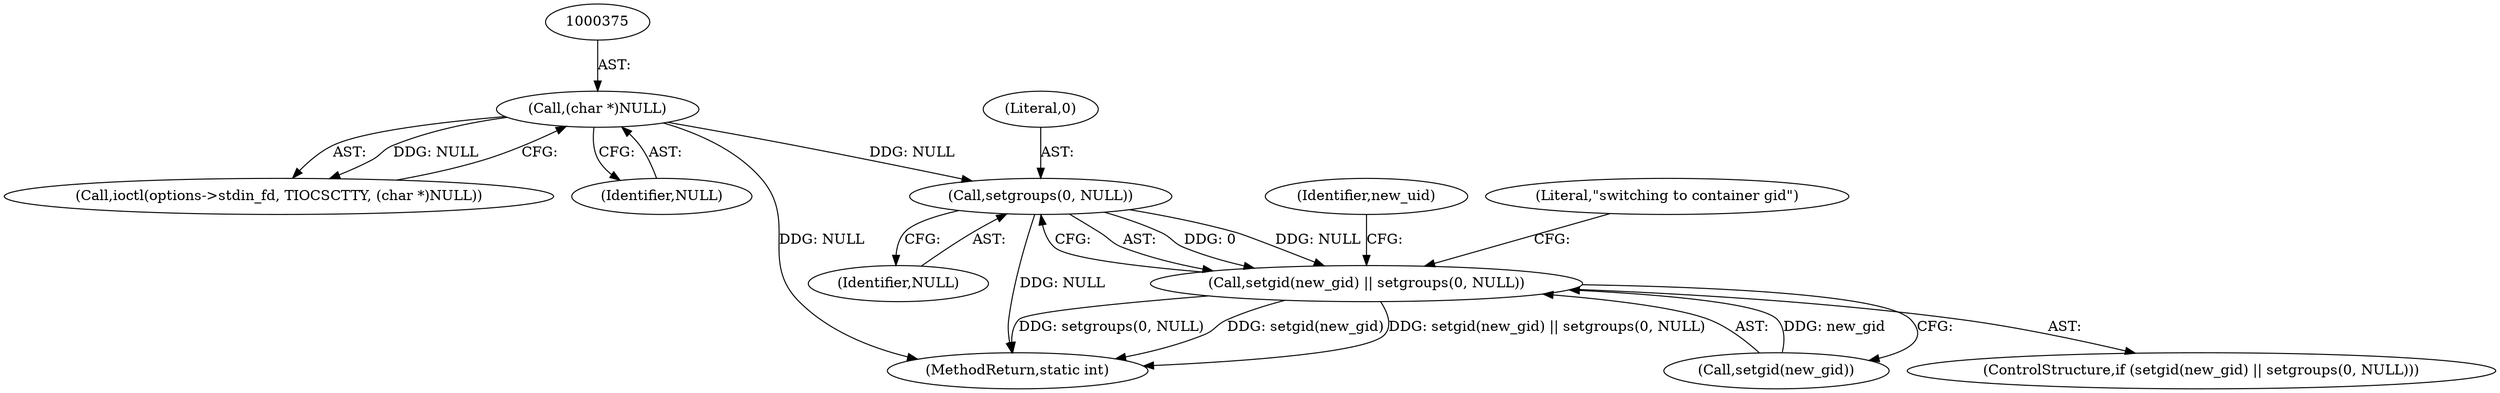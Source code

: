 digraph "0_lxc_5c3fcae78b63ac9dd56e36075903921bd9461f9e@API" {
"1000402" [label="(Call,setgroups(0, NULL))"];
"1000374" [label="(Call,(char *)NULL)"];
"1000399" [label="(Call,setgid(new_gid) || setgroups(0, NULL))"];
"1000404" [label="(Identifier,NULL)"];
"1000403" [label="(Literal,0)"];
"1000374" [label="(Call,(char *)NULL)"];
"1000369" [label="(Call,ioctl(options->stdin_fd, TIOCSCTTY, (char *)NULL))"];
"1000400" [label="(Call,setgid(new_gid))"];
"1000418" [label="(Identifier,new_uid)"];
"1000402" [label="(Call,setgroups(0, NULL))"];
"1000407" [label="(Literal,\"switching to container gid\")"];
"1000398" [label="(ControlStructure,if (setgid(new_gid) || setgroups(0, NULL)))"];
"1000376" [label="(Identifier,NULL)"];
"1000399" [label="(Call,setgid(new_gid) || setgroups(0, NULL))"];
"1000711" [label="(MethodReturn,static int)"];
"1000402" -> "1000399"  [label="AST: "];
"1000402" -> "1000404"  [label="CFG: "];
"1000403" -> "1000402"  [label="AST: "];
"1000404" -> "1000402"  [label="AST: "];
"1000399" -> "1000402"  [label="CFG: "];
"1000402" -> "1000711"  [label="DDG: NULL"];
"1000402" -> "1000399"  [label="DDG: 0"];
"1000402" -> "1000399"  [label="DDG: NULL"];
"1000374" -> "1000402"  [label="DDG: NULL"];
"1000374" -> "1000369"  [label="AST: "];
"1000374" -> "1000376"  [label="CFG: "];
"1000375" -> "1000374"  [label="AST: "];
"1000376" -> "1000374"  [label="AST: "];
"1000369" -> "1000374"  [label="CFG: "];
"1000374" -> "1000711"  [label="DDG: NULL"];
"1000374" -> "1000369"  [label="DDG: NULL"];
"1000399" -> "1000398"  [label="AST: "];
"1000399" -> "1000400"  [label="CFG: "];
"1000400" -> "1000399"  [label="AST: "];
"1000407" -> "1000399"  [label="CFG: "];
"1000418" -> "1000399"  [label="CFG: "];
"1000399" -> "1000711"  [label="DDG: setgroups(0, NULL)"];
"1000399" -> "1000711"  [label="DDG: setgid(new_gid)"];
"1000399" -> "1000711"  [label="DDG: setgid(new_gid) || setgroups(0, NULL)"];
"1000400" -> "1000399"  [label="DDG: new_gid"];
}
